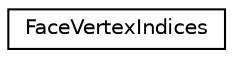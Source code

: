 digraph "Graphical Class Hierarchy"
{
 // LATEX_PDF_SIZE
  edge [fontname="Helvetica",fontsize="10",labelfontname="Helvetica",labelfontsize="10"];
  node [fontname="Helvetica",fontsize="10",shape=record];
  rankdir="LR";
  Node0 [label="FaceVertexIndices",height=0.2,width=0.4,color="black", fillcolor="white", style="filled",URL="$struct_face_vertex_indices.html",tooltip=" "];
}
